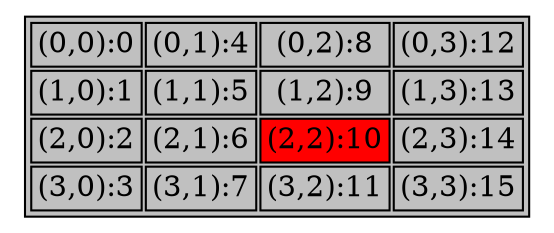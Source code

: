 digraph structs {
node [shape=plaintext]
 struct1 [label=<
<TABLE bgcolor="gray">
<tr>
 <td>(0,0):0</td>
 <td>(0,1):4</td>
 <td>(0,2):8</td>
 <td>(0,3):12</td>
</tr>
<tr>
 <td>(1,0):1</td>
 <td>(1,1):5</td>
 <td>(1,2):9</td>
 <td>(1,3):13</td>
</tr>
<tr>
 <td>(2,0):2</td>
 <td>(2,1):6</td>
 <td bgcolor="red">(2,2):10</td>
 <td>(2,3):14</td>
</tr>
<tr>
 <td>(3,0):3</td>
 <td>(3,1):7</td>
 <td>(3,2):11</td>
 <td>(3,3):15</td>
</tr>
</TABLE>
>];
}